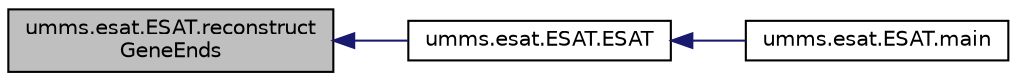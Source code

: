 digraph "umms.esat.ESAT.reconstructGeneEnds"
{
  edge [fontname="Helvetica",fontsize="10",labelfontname="Helvetica",labelfontsize="10"];
  node [fontname="Helvetica",fontsize="10",shape=record];
  rankdir="LR";
  Node1 [label="umms.esat.ESAT.reconstruct\lGeneEnds",height=0.2,width=0.4,color="black", fillcolor="grey75", style="filled" fontcolor="black"];
  Node1 -> Node2 [dir="back",color="midnightblue",fontsize="10",style="solid"];
  Node2 [label="umms.esat.ESAT.ESAT",height=0.2,width=0.4,color="black", fillcolor="white", style="filled",URL="$classumms_1_1esat_1_1_e_s_a_t.html#aeb2c38157e875926fe8f3a4949d600b4"];
  Node2 -> Node3 [dir="back",color="midnightblue",fontsize="10",style="solid"];
  Node3 [label="umms.esat.ESAT.main",height=0.2,width=0.4,color="black", fillcolor="white", style="filled",URL="$classumms_1_1esat_1_1_e_s_a_t.html#af92b8b50582e8db464efe59683a5b709"];
}
